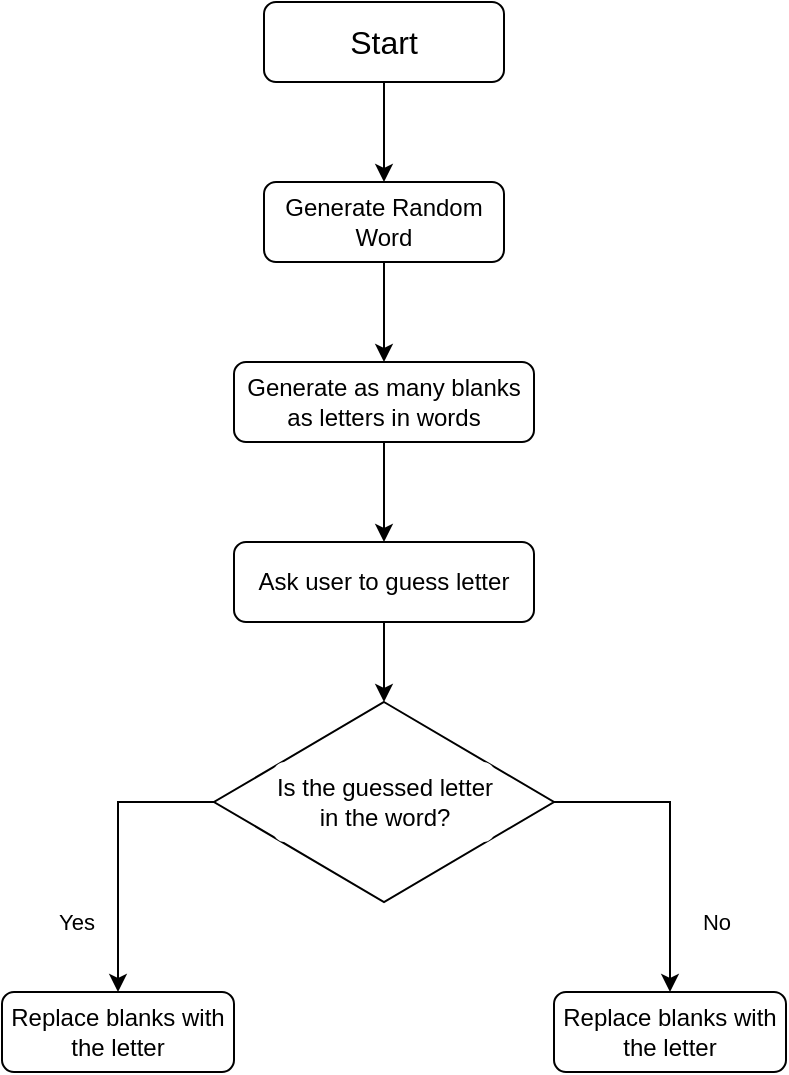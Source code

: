 <mxfile version="14.6.12" type="github">
  <diagram id="C5RBs43oDa-KdzZeNtuy" name="Page-1">
    <mxGraphModel dx="782" dy="437" grid="1" gridSize="10" guides="1" tooltips="1" connect="1" arrows="1" fold="1" page="1" pageScale="1" pageWidth="827" pageHeight="1169" math="0" shadow="0">
      <root>
        <mxCell id="WIyWlLk6GJQsqaUBKTNV-0" />
        <mxCell id="WIyWlLk6GJQsqaUBKTNV-1" parent="WIyWlLk6GJQsqaUBKTNV-0" />
        <mxCell id="GJbdPpqmlYrkZpuZocA6-16" style="edgeStyle=orthogonalEdgeStyle;rounded=0;orthogonalLoop=1;jettySize=auto;html=1;exitX=0.5;exitY=1;exitDx=0;exitDy=0;entryX=0.5;entryY=0;entryDx=0;entryDy=0;" edge="1" parent="WIyWlLk6GJQsqaUBKTNV-1" source="WIyWlLk6GJQsqaUBKTNV-3" target="GJbdPpqmlYrkZpuZocA6-15">
          <mxGeometry relative="1" as="geometry" />
        </mxCell>
        <mxCell id="WIyWlLk6GJQsqaUBKTNV-3" value="&lt;font style=&quot;font-size: 16px&quot;&gt;Start&lt;/font&gt;" style="rounded=1;whiteSpace=wrap;html=1;fontSize=12;glass=0;strokeWidth=1;shadow=0;" parent="WIyWlLk6GJQsqaUBKTNV-1" vertex="1">
          <mxGeometry x="354" y="70" width="120" height="40" as="geometry" />
        </mxCell>
        <mxCell id="GJbdPpqmlYrkZpuZocA6-18" style="edgeStyle=orthogonalEdgeStyle;rounded=0;orthogonalLoop=1;jettySize=auto;html=1;exitX=0.5;exitY=1;exitDx=0;exitDy=0;entryX=0.5;entryY=0;entryDx=0;entryDy=0;" edge="1" parent="WIyWlLk6GJQsqaUBKTNV-1" source="GJbdPpqmlYrkZpuZocA6-15" target="GJbdPpqmlYrkZpuZocA6-17">
          <mxGeometry relative="1" as="geometry" />
        </mxCell>
        <mxCell id="GJbdPpqmlYrkZpuZocA6-15" value="Generate Random Word" style="rounded=1;whiteSpace=wrap;html=1;fontSize=12;glass=0;strokeWidth=1;shadow=0;" vertex="1" parent="WIyWlLk6GJQsqaUBKTNV-1">
          <mxGeometry x="354" y="160" width="120" height="40" as="geometry" />
        </mxCell>
        <mxCell id="GJbdPpqmlYrkZpuZocA6-20" style="edgeStyle=orthogonalEdgeStyle;rounded=0;orthogonalLoop=1;jettySize=auto;html=1;exitX=0.5;exitY=1;exitDx=0;exitDy=0;" edge="1" parent="WIyWlLk6GJQsqaUBKTNV-1" source="GJbdPpqmlYrkZpuZocA6-17" target="GJbdPpqmlYrkZpuZocA6-19">
          <mxGeometry relative="1" as="geometry" />
        </mxCell>
        <mxCell id="GJbdPpqmlYrkZpuZocA6-17" value="Generate as many blanks as letters in words" style="rounded=1;whiteSpace=wrap;html=1;fontSize=12;glass=0;strokeWidth=1;shadow=0;" vertex="1" parent="WIyWlLk6GJQsqaUBKTNV-1">
          <mxGeometry x="339" y="250" width="150" height="40" as="geometry" />
        </mxCell>
        <mxCell id="GJbdPpqmlYrkZpuZocA6-23" style="edgeStyle=orthogonalEdgeStyle;rounded=0;orthogonalLoop=1;jettySize=auto;html=1;exitX=0.5;exitY=1;exitDx=0;exitDy=0;entryX=0.5;entryY=0;entryDx=0;entryDy=0;" edge="1" parent="WIyWlLk6GJQsqaUBKTNV-1" source="GJbdPpqmlYrkZpuZocA6-19" target="GJbdPpqmlYrkZpuZocA6-21">
          <mxGeometry relative="1" as="geometry" />
        </mxCell>
        <mxCell id="GJbdPpqmlYrkZpuZocA6-19" value="Ask user to guess letter" style="rounded=1;whiteSpace=wrap;html=1;fontSize=12;glass=0;strokeWidth=1;shadow=0;" vertex="1" parent="WIyWlLk6GJQsqaUBKTNV-1">
          <mxGeometry x="339" y="340" width="150" height="40" as="geometry" />
        </mxCell>
        <mxCell id="GJbdPpqmlYrkZpuZocA6-24" value="Yes" style="edgeStyle=orthogonalEdgeStyle;rounded=0;orthogonalLoop=1;jettySize=auto;html=1;exitX=0;exitY=0.5;exitDx=0;exitDy=0;entryX=0.5;entryY=0;entryDx=0;entryDy=0;" edge="1" parent="WIyWlLk6GJQsqaUBKTNV-1" source="GJbdPpqmlYrkZpuZocA6-21" target="GJbdPpqmlYrkZpuZocA6-26">
          <mxGeometry x="0.51" y="-21" relative="1" as="geometry">
            <mxPoint x="280" y="560" as="targetPoint" />
            <mxPoint as="offset" />
          </mxGeometry>
        </mxCell>
        <mxCell id="GJbdPpqmlYrkZpuZocA6-25" value="No" style="edgeStyle=orthogonalEdgeStyle;rounded=0;orthogonalLoop=1;jettySize=auto;html=1;exitX=1;exitY=0.5;exitDx=0;exitDy=0;entryX=0.5;entryY=0;entryDx=0;entryDy=0;" edge="1" parent="WIyWlLk6GJQsqaUBKTNV-1" source="GJbdPpqmlYrkZpuZocA6-21" target="GJbdPpqmlYrkZpuZocA6-27">
          <mxGeometry x="0.542" y="23" relative="1" as="geometry">
            <mxPoint x="560" y="560" as="targetPoint" />
            <mxPoint as="offset" />
          </mxGeometry>
        </mxCell>
        <mxCell id="GJbdPpqmlYrkZpuZocA6-21" value="" style="rhombus;whiteSpace=wrap;html=1;align=center;" vertex="1" parent="WIyWlLk6GJQsqaUBKTNV-1">
          <mxGeometry x="329" y="420" width="170" height="100" as="geometry" />
        </mxCell>
        <mxCell id="GJbdPpqmlYrkZpuZocA6-22" value="Is the guessed letter in the word?" style="rounded=1;whiteSpace=wrap;html=1;fontSize=12;glass=0;strokeWidth=1;shadow=0;strokeColor=none;" vertex="1" parent="WIyWlLk6GJQsqaUBKTNV-1">
          <mxGeometry x="358.5" y="450" width="111" height="40" as="geometry" />
        </mxCell>
        <mxCell id="GJbdPpqmlYrkZpuZocA6-26" value="Replace blanks with the letter" style="rounded=1;whiteSpace=wrap;html=1;fontSize=12;glass=0;strokeWidth=1;shadow=0;" vertex="1" parent="WIyWlLk6GJQsqaUBKTNV-1">
          <mxGeometry x="223" y="565" width="116" height="40" as="geometry" />
        </mxCell>
        <mxCell id="GJbdPpqmlYrkZpuZocA6-27" value="Replace blanks with the letter" style="rounded=1;whiteSpace=wrap;html=1;fontSize=12;glass=0;strokeWidth=1;shadow=0;" vertex="1" parent="WIyWlLk6GJQsqaUBKTNV-1">
          <mxGeometry x="499" y="565" width="116" height="40" as="geometry" />
        </mxCell>
      </root>
    </mxGraphModel>
  </diagram>
</mxfile>
